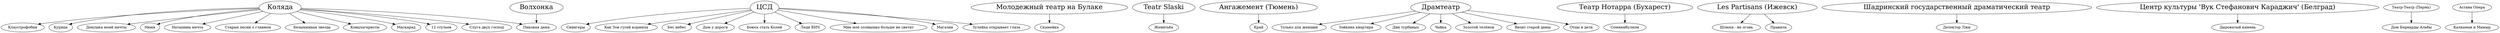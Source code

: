 digraph G {
    Коляда [fontsize=26];
        Коляда -> Клаустрофобия;
        Коляда -> Курица;
        Коляда -> "Девушка моей мечты";
        Коляда -> Нюня;
        Коляда -> "Наташина мечта";
        Коляда -> "Старые песни о главном";
        Коляда -> "Безымянная звезда";
        Коляда -> Концлагеристы;
        Коляда -> "Пиковая дама";
        Коляда -> Маскарад;
        Коляда -> "12 стульев";
        Коляда -> "Слуга двух господ";
    ЦСД [fontsize=26];
        ЦСД -> Свингеры;
        ЦСД -> "Как Зоя гусей кормила";
        ЦСД -> "Бес небес";
        ЦСД -> "Дом у дороги";
        ЦСД -> "Боюсь стать Колей";
        ЦСД -> "Леди ВИЧ";
        ЦСД -> "Мне моё солнышко больше не светит";
	ЦСД -> "Магазин";
	ЦСД -> "Зулейха открывает глаза";
    "Молодежный театр на Булаке" [fontsize=26];
        "Молодежный театр на Булаке" -> Скамейка
    Волхонка [fontsize=26];
        Волхонка -> "Пиковая дама";
    "Teatr Slaski"  [fontsize=26];
        "Teatr Slaski" -> Женитьба
    "Ангажемент (Тюмень)" [fontsize=26];
        "Ангажемент (Тюмень)" -> Край;
    Драмтеатр [fontsize=26];
        Драмтеатр -> "Только для женщин";
	Драмтеатр -> "Зойкина квартира";
	Драмтеатр -> "Дни турбиных";
	Драмтеатр -> "Чайка";
	Драмтеатр -> "Золотой телёнок";
        Драмтеатр -> "Визит старой дамы";	
        Драмтеатр -> "Отцы и дети";
    "Театр Нотарра (Бухарест)" [fontsize=26];
    	"Театр Нотарра (Бухарест)" -> Сомнамбулизм
    "Les Partisans (Ижевск)" [fontsize=26];
    	"Les Partisans (Ижевск)" -> "Шлюхи - не огонь"
    	"Les Partisans (Ижевск)" -> "Правила"
    "Шадринский государственный драматический театр" [fontsize=26];
	"Шадринский государственный драматический театр" -> "Детектор Лжи";
    "Центр культуры 'Вук Стефанович Караджич' (Белград)" [fontsize=26];
	"Центр культуры 'Вук Стефанович Караджич' (Белград)" -> "Дыроватый камень";
    "Театр-Театр (Пермь)" -> "Дом Бернарды Альбы";
    "Астана Опера" -> "Калкаман и Мамыр";
}
